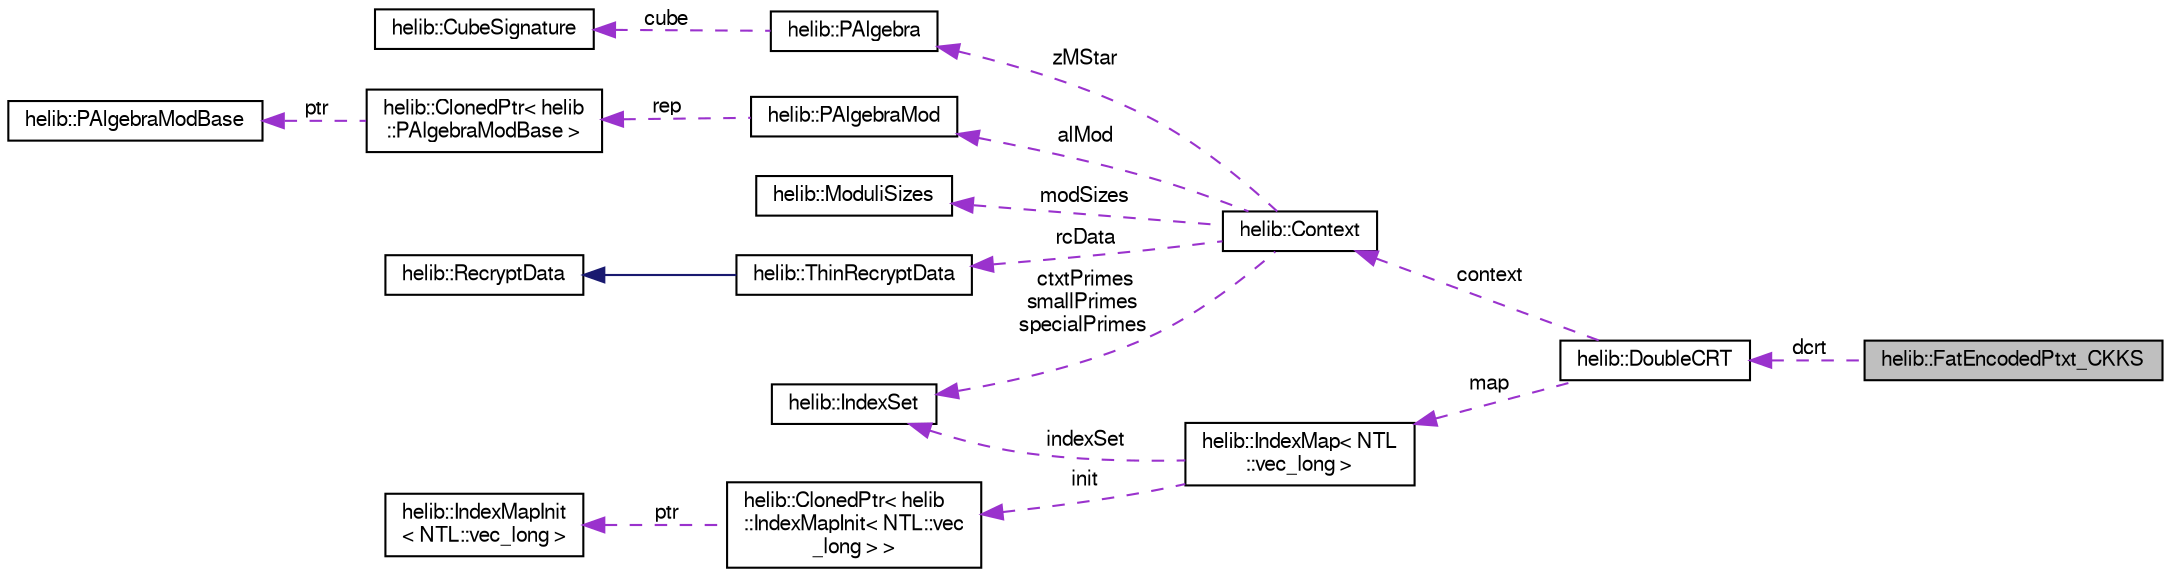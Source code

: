 digraph "helib::FatEncodedPtxt_CKKS"
{
  edge [fontname="FreeSans",fontsize="10",labelfontname="FreeSans",labelfontsize="10"];
  node [fontname="FreeSans",fontsize="10",shape=record];
  rankdir="LR";
  Node2 [label="helib::FatEncodedPtxt_CKKS",height=0.2,width=0.4,color="black", fillcolor="grey75", style="filled", fontcolor="black"];
  Node3 -> Node2 [dir="back",color="darkorchid3",fontsize="10",style="dashed",label=" dcrt" ];
  Node3 [label="helib::DoubleCRT",height=0.2,width=0.4,color="black", fillcolor="white", style="filled",URL="$classhelib_1_1_double_c_r_t.html",tooltip="Implementing polynomials (elements in the ring R_Q) in double-CRT form. "];
  Node4 -> Node3 [dir="back",color="darkorchid3",fontsize="10",style="dashed",label=" context" ];
  Node4 [label="helib::Context",height=0.2,width=0.4,color="black", fillcolor="white", style="filled",URL="$classhelib_1_1_context.html",tooltip="Maintaining the HE scheme parameters. "];
  Node5 -> Node4 [dir="back",color="darkorchid3",fontsize="10",style="dashed",label=" modSizes" ];
  Node5 [label="helib::ModuliSizes",height=0.2,width=0.4,color="black", fillcolor="white", style="filled",URL="$classhelib_1_1_moduli_sizes.html",tooltip="A helper class to map required modulo-sizes to primeSets. "];
  Node6 -> Node4 [dir="back",color="darkorchid3",fontsize="10",style="dashed",label=" rcData" ];
  Node6 [label="helib::ThinRecryptData",height=0.2,width=0.4,color="black", fillcolor="white", style="filled",URL="$classhelib_1_1_thin_recrypt_data.html",tooltip="Same as above, but for \"thin\" bootstrapping, where the slots are assumed to contain constants..."];
  Node7 -> Node6 [dir="back",color="midnightblue",fontsize="10",style="solid"];
  Node7 [label="helib::RecryptData",height=0.2,width=0.4,color="black", fillcolor="white", style="filled",URL="$classhelib_1_1_recrypt_data.html",tooltip="A structure to hold recryption-related data inside the Context. "];
  Node8 -> Node4 [dir="back",color="darkorchid3",fontsize="10",style="dashed",label=" ctxtPrimes\nsmallPrimes\nspecialPrimes" ];
  Node8 [label="helib::IndexSet",height=0.2,width=0.4,color="black", fillcolor="white", style="filled",URL="$classhelib_1_1_index_set.html",tooltip="A dynamic set of non-negative integers. "];
  Node9 -> Node4 [dir="back",color="darkorchid3",fontsize="10",style="dashed",label=" zMStar" ];
  Node9 [label="helib::PAlgebra",height=0.2,width=0.4,color="black", fillcolor="white", style="filled",URL="$classhelib_1_1_p_algebra.html",tooltip="The structure of (Z/mZ)* /(p) "];
  Node10 -> Node9 [dir="back",color="darkorchid3",fontsize="10",style="dashed",label=" cube" ];
  Node10 [label="helib::CubeSignature",height=0.2,width=0.4,color="black", fillcolor="white", style="filled",URL="$classhelib_1_1_cube_signature.html",tooltip="Holds a vector of dimensions for a hypercube and some additional data. "];
  Node11 -> Node4 [dir="back",color="darkorchid3",fontsize="10",style="dashed",label=" alMod" ];
  Node11 [label="helib::PAlgebraMod",height=0.2,width=0.4,color="black", fillcolor="white", style="filled",URL="$classhelib_1_1_p_algebra_mod.html",tooltip="The structure of Z[X]/(Phi_m(X), p) "];
  Node12 -> Node11 [dir="back",color="darkorchid3",fontsize="10",style="dashed",label=" rep" ];
  Node12 [label="helib::ClonedPtr\< helib\l::PAlgebraModBase \>",height=0.2,width=0.4,color="black", fillcolor="white", style="filled",URL="$classhelib_1_1_cloned_ptr.html"];
  Node13 -> Node12 [dir="back",color="darkorchid3",fontsize="10",style="dashed",label=" ptr" ];
  Node13 [label="helib::PAlgebraModBase",height=0.2,width=0.4,color="black", fillcolor="white", style="filled",URL="$classhelib_1_1_p_algebra_mod_base.html",tooltip="Virtual base class for PAlgebraMod. "];
  Node14 -> Node3 [dir="back",color="darkorchid3",fontsize="10",style="dashed",label=" map" ];
  Node14 [label="helib::IndexMap\< NTL\l::vec_long \>",height=0.2,width=0.4,color="black", fillcolor="white", style="filled",URL="$classhelib_1_1_index_map.html"];
  Node8 -> Node14 [dir="back",color="darkorchid3",fontsize="10",style="dashed",label=" indexSet" ];
  Node15 -> Node14 [dir="back",color="darkorchid3",fontsize="10",style="dashed",label=" init" ];
  Node15 [label="helib::ClonedPtr\< helib\l::IndexMapInit\< NTL::vec\l_long \> \>",height=0.2,width=0.4,color="black", fillcolor="white", style="filled",URL="$classhelib_1_1_cloned_ptr.html"];
  Node16 -> Node15 [dir="back",color="darkorchid3",fontsize="10",style="dashed",label=" ptr" ];
  Node16 [label="helib::IndexMapInit\l\< NTL::vec_long \>",height=0.2,width=0.4,color="black", fillcolor="white", style="filled",URL="$classhelib_1_1_index_map_init.html"];
}
